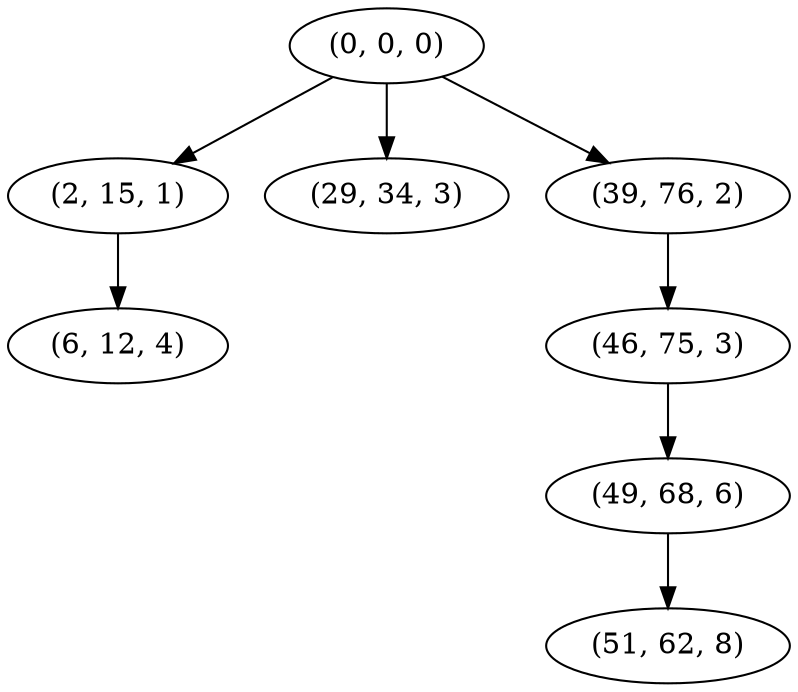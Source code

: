 digraph tree {
    "(0, 0, 0)";
    "(2, 15, 1)";
    "(6, 12, 4)";
    "(29, 34, 3)";
    "(39, 76, 2)";
    "(46, 75, 3)";
    "(49, 68, 6)";
    "(51, 62, 8)";
    "(0, 0, 0)" -> "(2, 15, 1)";
    "(0, 0, 0)" -> "(29, 34, 3)";
    "(0, 0, 0)" -> "(39, 76, 2)";
    "(2, 15, 1)" -> "(6, 12, 4)";
    "(39, 76, 2)" -> "(46, 75, 3)";
    "(46, 75, 3)" -> "(49, 68, 6)";
    "(49, 68, 6)" -> "(51, 62, 8)";
}
